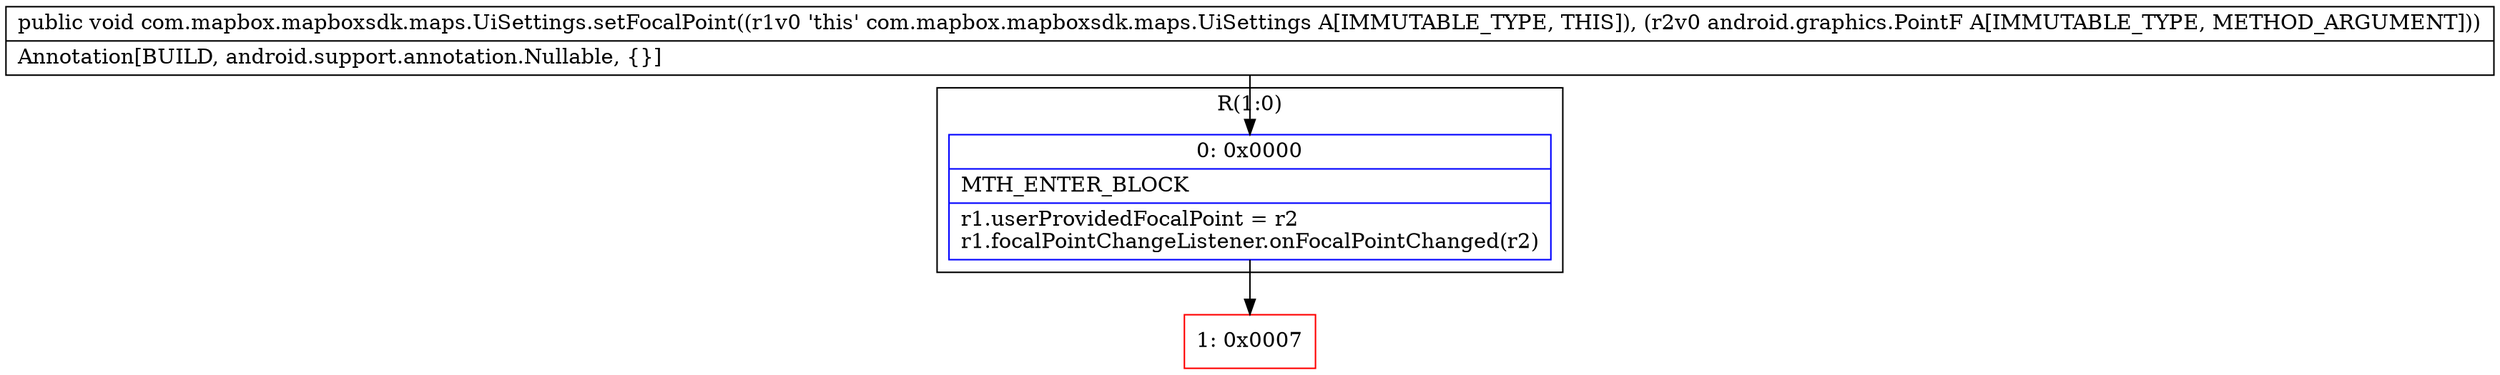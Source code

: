 digraph "CFG forcom.mapbox.mapboxsdk.maps.UiSettings.setFocalPoint(Landroid\/graphics\/PointF;)V" {
subgraph cluster_Region_1079581225 {
label = "R(1:0)";
node [shape=record,color=blue];
Node_0 [shape=record,label="{0\:\ 0x0000|MTH_ENTER_BLOCK\l|r1.userProvidedFocalPoint = r2\lr1.focalPointChangeListener.onFocalPointChanged(r2)\l}"];
}
Node_1 [shape=record,color=red,label="{1\:\ 0x0007}"];
MethodNode[shape=record,label="{public void com.mapbox.mapboxsdk.maps.UiSettings.setFocalPoint((r1v0 'this' com.mapbox.mapboxsdk.maps.UiSettings A[IMMUTABLE_TYPE, THIS]), (r2v0 android.graphics.PointF A[IMMUTABLE_TYPE, METHOD_ARGUMENT]))  | Annotation[BUILD, android.support.annotation.Nullable, \{\}]\l}"];
MethodNode -> Node_0;
Node_0 -> Node_1;
}

